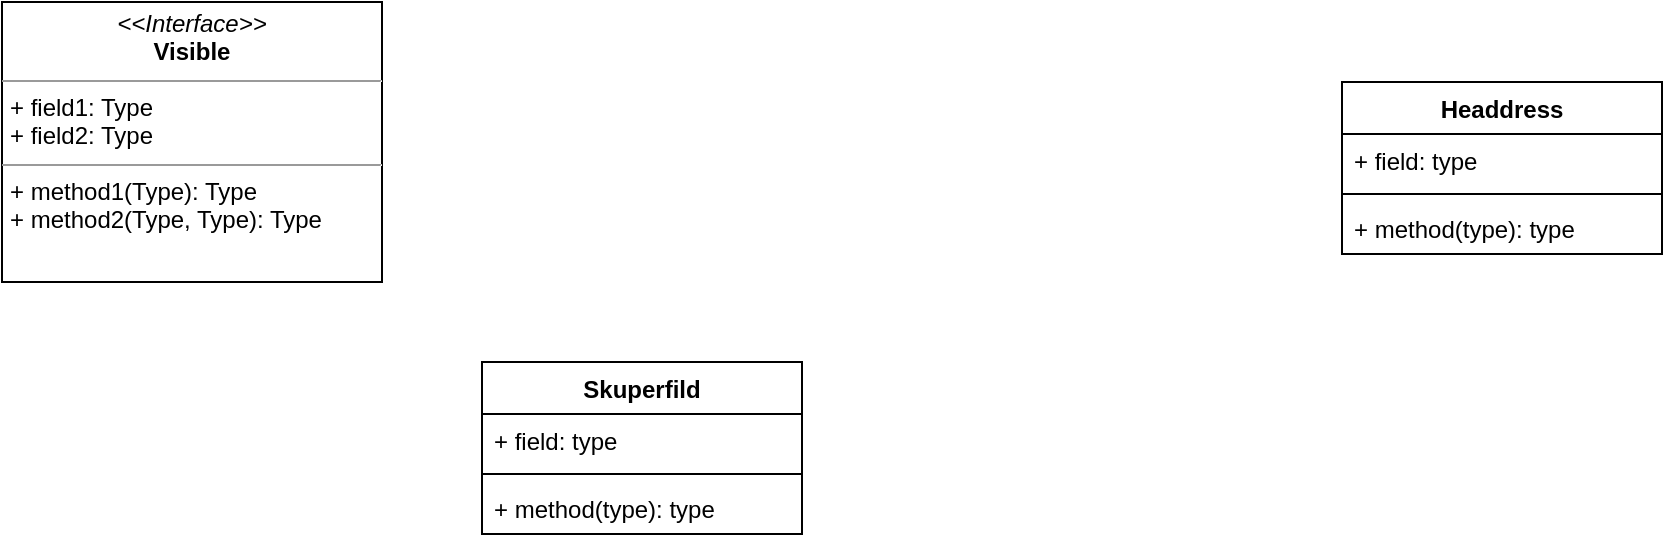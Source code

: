 <mxfile version="20.6.0" type="github">
  <diagram name="Page-1" id="e7e014a7-5840-1c2e-5031-d8a46d1fe8dd">
    <mxGraphModel dx="1422" dy="762" grid="1" gridSize="10" guides="1" tooltips="1" connect="1" arrows="1" fold="1" page="1" pageScale="1" pageWidth="1169" pageHeight="826" background="none" math="0" shadow="0">
      <root>
        <mxCell id="0" />
        <mxCell id="1" parent="0" />
        <mxCell id="ExaS_0lybbv_uDrcec1p-42" value="Skuperfild" style="swimlane;fontStyle=1;align=center;verticalAlign=top;childLayout=stackLayout;horizontal=1;startSize=26;horizontalStack=0;resizeParent=1;resizeParentMax=0;resizeLast=0;collapsible=1;marginBottom=0;" vertex="1" parent="1">
          <mxGeometry x="440" y="290" width="160" height="86" as="geometry" />
        </mxCell>
        <mxCell id="ExaS_0lybbv_uDrcec1p-43" value="+ field: type" style="text;strokeColor=none;fillColor=none;align=left;verticalAlign=top;spacingLeft=4;spacingRight=4;overflow=hidden;rotatable=0;points=[[0,0.5],[1,0.5]];portConstraint=eastwest;" vertex="1" parent="ExaS_0lybbv_uDrcec1p-42">
          <mxGeometry y="26" width="160" height="26" as="geometry" />
        </mxCell>
        <mxCell id="ExaS_0lybbv_uDrcec1p-44" value="" style="line;strokeWidth=1;fillColor=none;align=left;verticalAlign=middle;spacingTop=-1;spacingLeft=3;spacingRight=3;rotatable=0;labelPosition=right;points=[];portConstraint=eastwest;strokeColor=inherit;" vertex="1" parent="ExaS_0lybbv_uDrcec1p-42">
          <mxGeometry y="52" width="160" height="8" as="geometry" />
        </mxCell>
        <mxCell id="ExaS_0lybbv_uDrcec1p-45" value="+ method(type): type" style="text;strokeColor=none;fillColor=none;align=left;verticalAlign=top;spacingLeft=4;spacingRight=4;overflow=hidden;rotatable=0;points=[[0,0.5],[1,0.5]];portConstraint=eastwest;" vertex="1" parent="ExaS_0lybbv_uDrcec1p-42">
          <mxGeometry y="60" width="160" height="26" as="geometry" />
        </mxCell>
        <mxCell id="ExaS_0lybbv_uDrcec1p-46" value="&lt;p style=&quot;margin:0px;margin-top:4px;text-align:center;&quot;&gt;&lt;i&gt;&amp;lt;&amp;lt;Interface&amp;gt;&amp;gt;&lt;/i&gt;&lt;br&gt;&lt;b&gt;Visible&lt;/b&gt;&lt;/p&gt;&lt;hr size=&quot;1&quot;&gt;&lt;p style=&quot;margin:0px;margin-left:4px;&quot;&gt;+ field1: Type&lt;br&gt;+ field2: Type&lt;/p&gt;&lt;hr size=&quot;1&quot;&gt;&lt;p style=&quot;margin:0px;margin-left:4px;&quot;&gt;+ method1(Type): Type&lt;br&gt;+ method2(Type, Type): Type&lt;/p&gt;" style="verticalAlign=top;align=left;overflow=fill;fontSize=12;fontFamily=Helvetica;html=1;" vertex="1" parent="1">
          <mxGeometry x="200" y="110" width="190" height="140" as="geometry" />
        </mxCell>
        <mxCell id="ExaS_0lybbv_uDrcec1p-47" value="Headdress" style="swimlane;fontStyle=1;align=center;verticalAlign=top;childLayout=stackLayout;horizontal=1;startSize=26;horizontalStack=0;resizeParent=1;resizeParentMax=0;resizeLast=0;collapsible=1;marginBottom=0;" vertex="1" parent="1">
          <mxGeometry x="870" y="150" width="160" height="86" as="geometry" />
        </mxCell>
        <mxCell id="ExaS_0lybbv_uDrcec1p-48" value="+ field: type" style="text;strokeColor=none;fillColor=none;align=left;verticalAlign=top;spacingLeft=4;spacingRight=4;overflow=hidden;rotatable=0;points=[[0,0.5],[1,0.5]];portConstraint=eastwest;" vertex="1" parent="ExaS_0lybbv_uDrcec1p-47">
          <mxGeometry y="26" width="160" height="26" as="geometry" />
        </mxCell>
        <mxCell id="ExaS_0lybbv_uDrcec1p-49" value="" style="line;strokeWidth=1;fillColor=none;align=left;verticalAlign=middle;spacingTop=-1;spacingLeft=3;spacingRight=3;rotatable=0;labelPosition=right;points=[];portConstraint=eastwest;strokeColor=inherit;" vertex="1" parent="ExaS_0lybbv_uDrcec1p-47">
          <mxGeometry y="52" width="160" height="8" as="geometry" />
        </mxCell>
        <mxCell id="ExaS_0lybbv_uDrcec1p-50" value="+ method(type): type" style="text;strokeColor=none;fillColor=none;align=left;verticalAlign=top;spacingLeft=4;spacingRight=4;overflow=hidden;rotatable=0;points=[[0,0.5],[1,0.5]];portConstraint=eastwest;" vertex="1" parent="ExaS_0lybbv_uDrcec1p-47">
          <mxGeometry y="60" width="160" height="26" as="geometry" />
        </mxCell>
      </root>
    </mxGraphModel>
  </diagram>
</mxfile>
